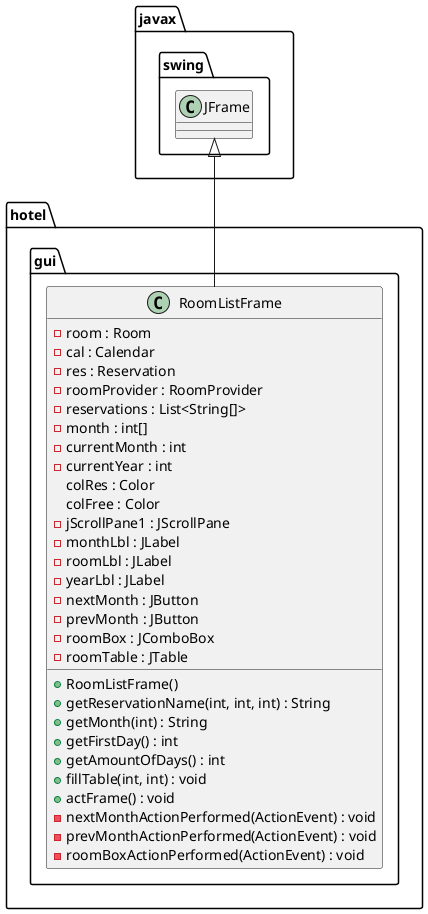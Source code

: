 @startuml

class hotel.gui.RoomListFrame {
    - room : Room
    - cal : Calendar
    - res : Reservation
    - roomProvider : RoomProvider
    - reservations : List<String[]>
    - month : int[]
    - currentMonth : int
    - currentYear : int
    colRes : Color
    colFree : Color
    + RoomListFrame()
    + getReservationName(int, int, int) : String
    + getMonth(int) : String
    + getFirstDay() : int
    + getAmountOfDays() : int
    + fillTable(int, int) : void
    + actFrame() : void
    - nextMonthActionPerformed(ActionEvent) : void
    - prevMonthActionPerformed(ActionEvent) : void
    - roomBoxActionPerformed(ActionEvent) : void
    - jScrollPane1 : JScrollPane
    - monthLbl : JLabel
    - roomLbl : JLabel
    - yearLbl : JLabel
    - nextMonth : JButton
    - prevMonth : JButton
    - roomBox : JComboBox
    - roomTable : JTable
}

javax.swing.JFrame <|-- hotel.gui.RoomListFrame

@enduml